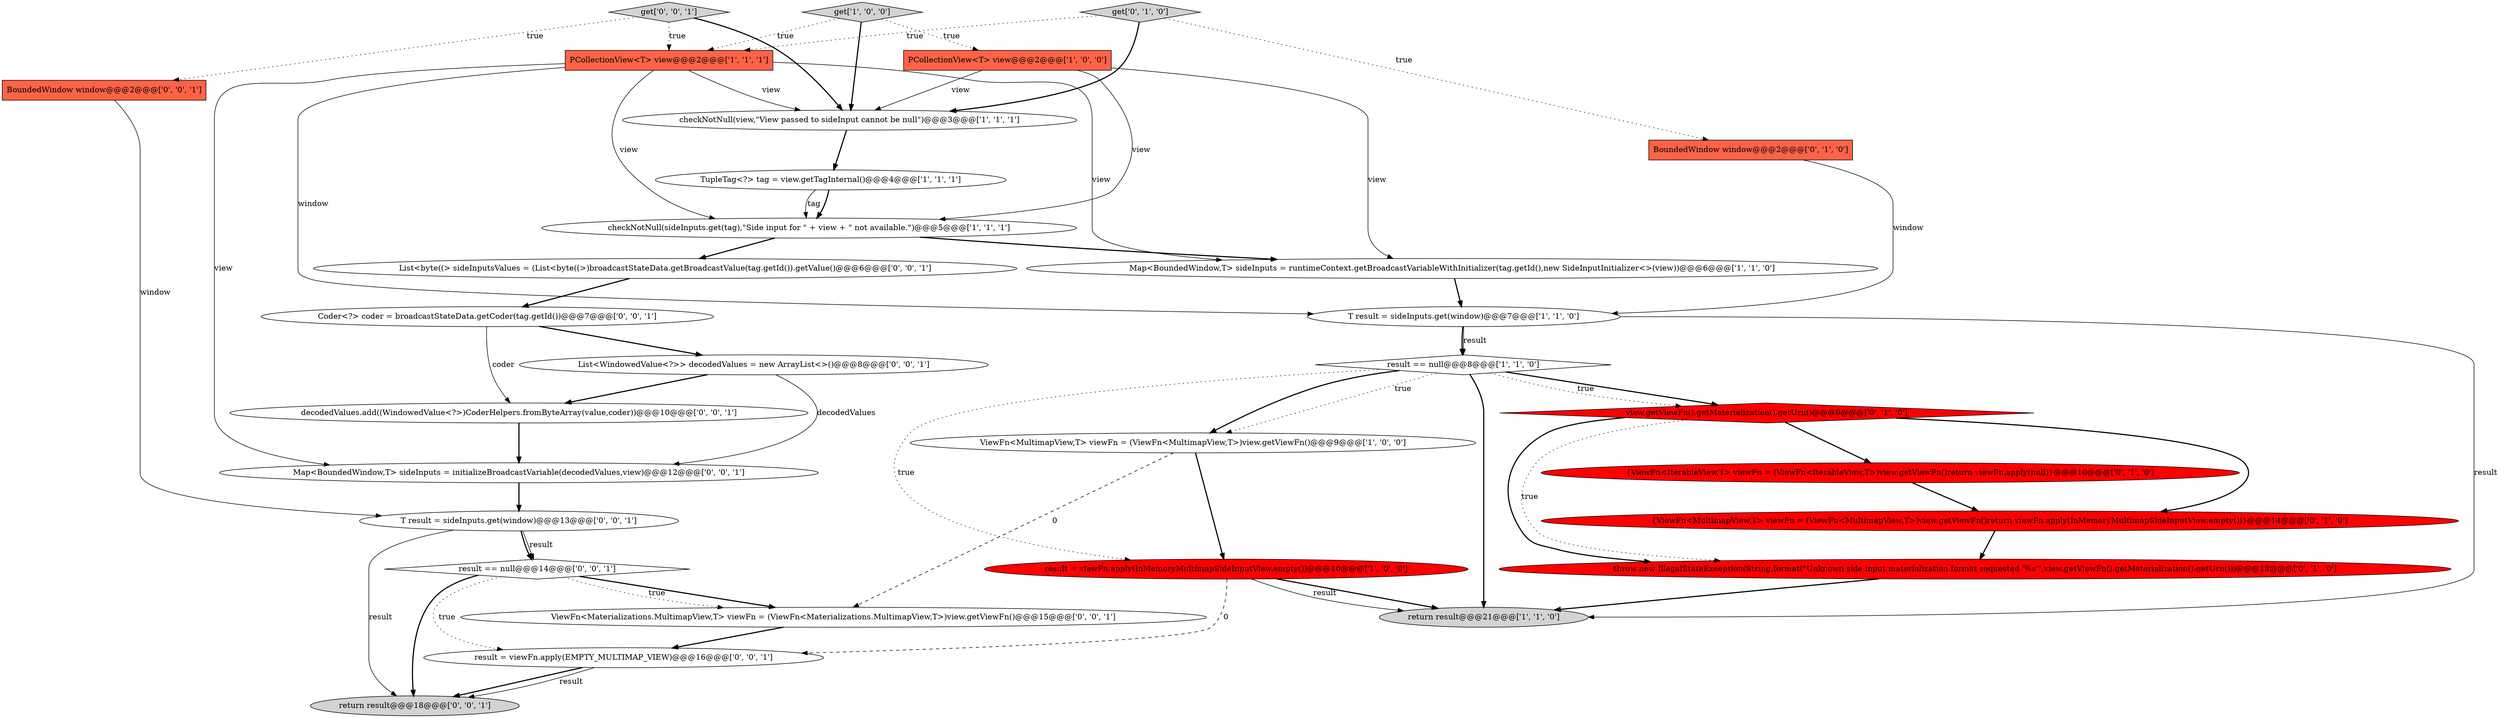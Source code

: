 digraph {
20 [style = filled, label = "result == null@@@14@@@['0', '0', '1']", fillcolor = white, shape = diamond image = "AAA0AAABBB3BBB"];
1 [style = filled, label = "result == null@@@8@@@['1', '1', '0']", fillcolor = white, shape = diamond image = "AAA0AAABBB1BBB"];
17 [style = filled, label = "{ViewFn<IterableView,T> viewFn = (ViewFn<IterableView,T>)view.getViewFn()return viewFn.apply(null)}@@@10@@@['0', '1', '0']", fillcolor = red, shape = ellipse image = "AAA1AAABBB2BBB"];
10 [style = filled, label = "TupleTag<?> tag = view.getTagInternal()@@@4@@@['1', '1', '1']", fillcolor = white, shape = ellipse image = "AAA0AAABBB1BBB"];
7 [style = filled, label = "checkNotNull(view,\"View passed to sideInput cannot be null\")@@@3@@@['1', '1', '1']", fillcolor = white, shape = ellipse image = "AAA0AAABBB1BBB"];
8 [style = filled, label = "T result = sideInputs.get(window)@@@7@@@['1', '1', '0']", fillcolor = white, shape = ellipse image = "AAA0AAABBB1BBB"];
29 [style = filled, label = "T result = sideInputs.get(window)@@@13@@@['0', '0', '1']", fillcolor = white, shape = ellipse image = "AAA0AAABBB3BBB"];
12 [style = filled, label = "{ViewFn<MultimapView,T> viewFn = (ViewFn<MultimapView,T>)view.getViewFn()return viewFn.apply(InMemoryMultimapSideInputView.empty())}@@@14@@@['0', '1', '0']", fillcolor = red, shape = ellipse image = "AAA1AAABBB2BBB"];
14 [style = filled, label = "BoundedWindow window@@@2@@@['0', '1', '0']", fillcolor = tomato, shape = box image = "AAA0AAABBB2BBB"];
3 [style = filled, label = "PCollectionView<T> view@@@2@@@['1', '0', '0']", fillcolor = tomato, shape = box image = "AAA0AAABBB1BBB"];
23 [style = filled, label = "List<byte((> sideInputsValues = (List<byte((>)broadcastStateData.getBroadcastValue(tag.getId()).getValue()@@@6@@@['0', '0', '1']", fillcolor = white, shape = ellipse image = "AAA0AAABBB3BBB"];
18 [style = filled, label = "return result@@@18@@@['0', '0', '1']", fillcolor = lightgray, shape = ellipse image = "AAA0AAABBB3BBB"];
9 [style = filled, label = "result = viewFn.apply(InMemoryMultimapSideInputView.empty())@@@10@@@['1', '0', '0']", fillcolor = red, shape = ellipse image = "AAA1AAABBB1BBB"];
6 [style = filled, label = "return result@@@21@@@['1', '1', '0']", fillcolor = lightgray, shape = ellipse image = "AAA0AAABBB1BBB"];
2 [style = filled, label = "ViewFn<MultimapView,T> viewFn = (ViewFn<MultimapView,T>)view.getViewFn()@@@9@@@['1', '0', '0']", fillcolor = white, shape = ellipse image = "AAA0AAABBB1BBB"];
24 [style = filled, label = "get['0', '0', '1']", fillcolor = lightgray, shape = diamond image = "AAA0AAABBB3BBB"];
26 [style = filled, label = "ViewFn<Materializations.MultimapView,T> viewFn = (ViewFn<Materializations.MultimapView,T>)view.getViewFn()@@@15@@@['0', '0', '1']", fillcolor = white, shape = ellipse image = "AAA0AAABBB3BBB"];
16 [style = filled, label = "throw new IllegalStateException(String.format(\"Unknown side input materialization format requested '%s'\",view.getViewFn().getMaterialization().getUrn()))@@@18@@@['0', '1', '0']", fillcolor = red, shape = ellipse image = "AAA1AAABBB2BBB"];
19 [style = filled, label = "Coder<?> coder = broadcastStateData.getCoder(tag.getId())@@@7@@@['0', '0', '1']", fillcolor = white, shape = ellipse image = "AAA0AAABBB3BBB"];
25 [style = filled, label = "result = viewFn.apply(EMPTY_MULTIMAP_VIEW)@@@16@@@['0', '0', '1']", fillcolor = white, shape = ellipse image = "AAA0AAABBB3BBB"];
4 [style = filled, label = "PCollectionView<T> view@@@2@@@['1', '1', '1']", fillcolor = tomato, shape = box image = "AAA0AAABBB1BBB"];
22 [style = filled, label = "BoundedWindow window@@@2@@@['0', '0', '1']", fillcolor = tomato, shape = box image = "AAA0AAABBB3BBB"];
11 [style = filled, label = "get['1', '0', '0']", fillcolor = lightgray, shape = diamond image = "AAA0AAABBB1BBB"];
5 [style = filled, label = "Map<BoundedWindow,T> sideInputs = runtimeContext.getBroadcastVariableWithInitializer(tag.getId(),new SideInputInitializer<>(view))@@@6@@@['1', '1', '0']", fillcolor = white, shape = ellipse image = "AAA0AAABBB1BBB"];
28 [style = filled, label = "decodedValues.add((WindowedValue<?>)CoderHelpers.fromByteArray(value,coder))@@@10@@@['0', '0', '1']", fillcolor = white, shape = ellipse image = "AAA0AAABBB3BBB"];
13 [style = filled, label = "view.getViewFn().getMaterialization().getUrn()@@@9@@@['0', '1', '0']", fillcolor = red, shape = diamond image = "AAA1AAABBB2BBB"];
21 [style = filled, label = "List<WindowedValue<?>> decodedValues = new ArrayList<>()@@@8@@@['0', '0', '1']", fillcolor = white, shape = ellipse image = "AAA0AAABBB3BBB"];
0 [style = filled, label = "checkNotNull(sideInputs.get(tag),\"Side input for \" + view + \" not available.\")@@@5@@@['1', '1', '1']", fillcolor = white, shape = ellipse image = "AAA0AAABBB1BBB"];
15 [style = filled, label = "get['0', '1', '0']", fillcolor = lightgray, shape = diamond image = "AAA0AAABBB2BBB"];
27 [style = filled, label = "Map<BoundedWindow,T> sideInputs = initializeBroadcastVariable(decodedValues,view)@@@12@@@['0', '0', '1']", fillcolor = white, shape = ellipse image = "AAA0AAABBB3BBB"];
4->27 [style = solid, label="view"];
5->8 [style = bold, label=""];
13->16 [style = dotted, label="true"];
20->25 [style = dotted, label="true"];
15->7 [style = bold, label=""];
7->10 [style = bold, label=""];
20->26 [style = bold, label=""];
8->6 [style = solid, label="result"];
24->4 [style = dotted, label="true"];
16->6 [style = bold, label=""];
26->25 [style = bold, label=""];
20->26 [style = dotted, label="true"];
25->18 [style = bold, label=""];
4->7 [style = solid, label="view"];
4->0 [style = solid, label="view"];
21->27 [style = solid, label="decodedValues"];
12->16 [style = bold, label=""];
2->9 [style = bold, label=""];
11->4 [style = dotted, label="true"];
15->14 [style = dotted, label="true"];
1->13 [style = bold, label=""];
13->16 [style = bold, label=""];
1->13 [style = dotted, label="true"];
15->4 [style = dotted, label="true"];
21->28 [style = bold, label=""];
9->6 [style = bold, label=""];
19->28 [style = solid, label="coder"];
22->29 [style = solid, label="window"];
4->8 [style = solid, label="window"];
3->0 [style = solid, label="view"];
4->5 [style = solid, label="view"];
8->1 [style = bold, label=""];
13->17 [style = bold, label=""];
29->20 [style = solid, label="result"];
29->20 [style = bold, label=""];
17->12 [style = bold, label=""];
1->6 [style = bold, label=""];
13->12 [style = bold, label=""];
0->23 [style = bold, label=""];
8->1 [style = solid, label="result"];
3->5 [style = solid, label="view"];
24->22 [style = dotted, label="true"];
23->19 [style = bold, label=""];
1->9 [style = dotted, label="true"];
10->0 [style = bold, label=""];
9->25 [style = dashed, label="0"];
20->18 [style = bold, label=""];
1->2 [style = bold, label=""];
28->27 [style = bold, label=""];
27->29 [style = bold, label=""];
3->7 [style = solid, label="view"];
1->2 [style = dotted, label="true"];
10->0 [style = solid, label="tag"];
25->18 [style = solid, label="result"];
24->7 [style = bold, label=""];
11->3 [style = dotted, label="true"];
9->6 [style = solid, label="result"];
2->26 [style = dashed, label="0"];
14->8 [style = solid, label="window"];
29->18 [style = solid, label="result"];
11->7 [style = bold, label=""];
0->5 [style = bold, label=""];
19->21 [style = bold, label=""];
}
